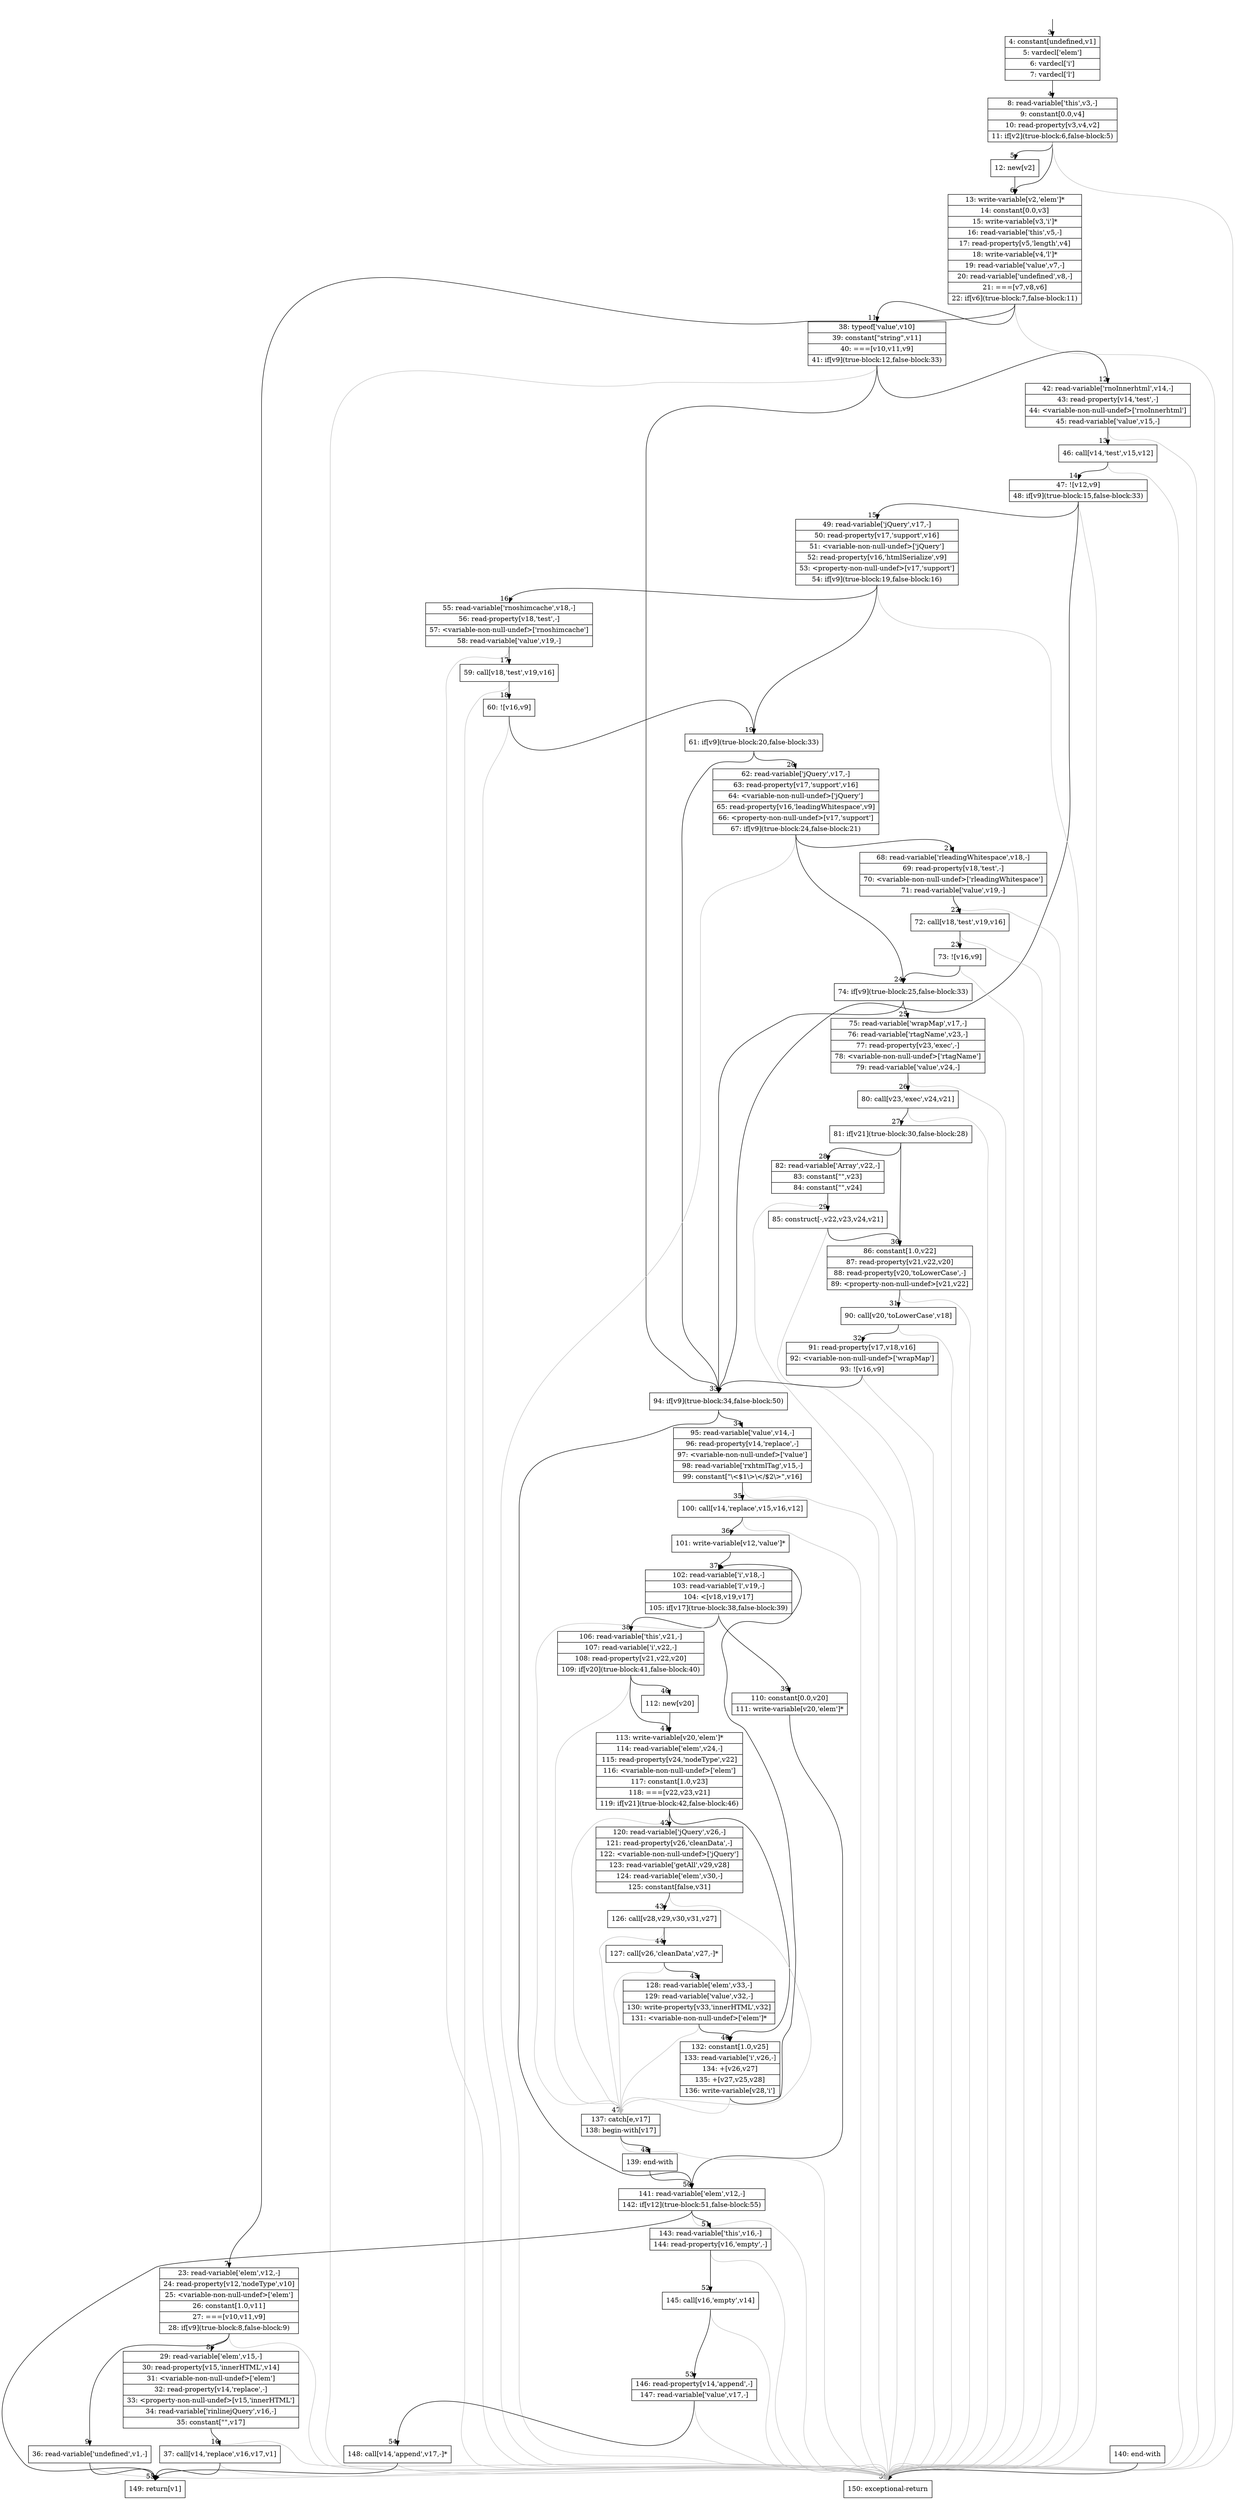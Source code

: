 digraph {
rankdir="TD"
BB_entry2[shape=none,label=""];
BB_entry2 -> BB3 [tailport=s, headport=n, headlabel="    3"]
BB3 [shape=record label="{4: constant[undefined,v1]|5: vardecl['elem']|6: vardecl['i']|7: vardecl['l']}" ] 
BB3 -> BB4 [tailport=s, headport=n, headlabel="      4"]
BB4 [shape=record label="{8: read-variable['this',v3,-]|9: constant[0.0,v4]|10: read-property[v3,v4,v2]|11: if[v2](true-block:6,false-block:5)}" ] 
BB4 -> BB6 [tailport=s, headport=n, headlabel="      6"]
BB4 -> BB5 [tailport=s, headport=n, headlabel="      5"]
BB4 -> BB56 [tailport=s, headport=n, color=gray, headlabel="      56"]
BB5 [shape=record label="{12: new[v2]}" ] 
BB5 -> BB6 [tailport=s, headport=n]
BB6 [shape=record label="{13: write-variable[v2,'elem']*|14: constant[0.0,v3]|15: write-variable[v3,'i']*|16: read-variable['this',v5,-]|17: read-property[v5,'length',v4]|18: write-variable[v4,'l']*|19: read-variable['value',v7,-]|20: read-variable['undefined',v8,-]|21: ===[v7,v8,v6]|22: if[v6](true-block:7,false-block:11)}" ] 
BB6 -> BB7 [tailport=s, headport=n, headlabel="      7"]
BB6 -> BB11 [tailport=s, headport=n, headlabel="      11"]
BB6 -> BB56 [tailport=s, headport=n, color=gray]
BB7 [shape=record label="{23: read-variable['elem',v12,-]|24: read-property[v12,'nodeType',v10]|25: \<variable-non-null-undef\>['elem']|26: constant[1.0,v11]|27: ===[v10,v11,v9]|28: if[v9](true-block:8,false-block:9)}" ] 
BB7 -> BB8 [tailport=s, headport=n, headlabel="      8"]
BB7 -> BB9 [tailport=s, headport=n, headlabel="      9"]
BB7 -> BB56 [tailport=s, headport=n, color=gray]
BB8 [shape=record label="{29: read-variable['elem',v15,-]|30: read-property[v15,'innerHTML',v14]|31: \<variable-non-null-undef\>['elem']|32: read-property[v14,'replace',-]|33: \<property-non-null-undef\>[v15,'innerHTML']|34: read-variable['rinlinejQuery',v16,-]|35: constant[\"\",v17]}" ] 
BB8 -> BB10 [tailport=s, headport=n, headlabel="      10"]
BB8 -> BB56 [tailport=s, headport=n, color=gray]
BB9 [shape=record label="{36: read-variable['undefined',v1,-]}" ] 
BB9 -> BB55 [tailport=s, headport=n, headlabel="      55"]
BB9 -> BB56 [tailport=s, headport=n, color=gray]
BB10 [shape=record label="{37: call[v14,'replace',v16,v17,v1]}" ] 
BB10 -> BB55 [tailport=s, headport=n]
BB10 -> BB56 [tailport=s, headport=n, color=gray]
BB11 [shape=record label="{38: typeof['value',v10]|39: constant[\"string\",v11]|40: ===[v10,v11,v9]|41: if[v9](true-block:12,false-block:33)}" ] 
BB11 -> BB33 [tailport=s, headport=n, headlabel="      33"]
BB11 -> BB12 [tailport=s, headport=n, headlabel="      12"]
BB11 -> BB56 [tailport=s, headport=n, color=gray]
BB12 [shape=record label="{42: read-variable['rnoInnerhtml',v14,-]|43: read-property[v14,'test',-]|44: \<variable-non-null-undef\>['rnoInnerhtml']|45: read-variable['value',v15,-]}" ] 
BB12 -> BB13 [tailport=s, headport=n, headlabel="      13"]
BB12 -> BB56 [tailport=s, headport=n, color=gray]
BB13 [shape=record label="{46: call[v14,'test',v15,v12]}" ] 
BB13 -> BB14 [tailport=s, headport=n, headlabel="      14"]
BB13 -> BB56 [tailport=s, headport=n, color=gray]
BB14 [shape=record label="{47: ![v12,v9]|48: if[v9](true-block:15,false-block:33)}" ] 
BB14 -> BB33 [tailport=s, headport=n]
BB14 -> BB15 [tailport=s, headport=n, headlabel="      15"]
BB14 -> BB56 [tailport=s, headport=n, color=gray]
BB15 [shape=record label="{49: read-variable['jQuery',v17,-]|50: read-property[v17,'support',v16]|51: \<variable-non-null-undef\>['jQuery']|52: read-property[v16,'htmlSerialize',v9]|53: \<property-non-null-undef\>[v17,'support']|54: if[v9](true-block:19,false-block:16)}" ] 
BB15 -> BB19 [tailport=s, headport=n, headlabel="      19"]
BB15 -> BB16 [tailport=s, headport=n, headlabel="      16"]
BB15 -> BB56 [tailport=s, headport=n, color=gray]
BB16 [shape=record label="{55: read-variable['rnoshimcache',v18,-]|56: read-property[v18,'test',-]|57: \<variable-non-null-undef\>['rnoshimcache']|58: read-variable['value',v19,-]}" ] 
BB16 -> BB17 [tailport=s, headport=n, headlabel="      17"]
BB16 -> BB56 [tailport=s, headport=n, color=gray]
BB17 [shape=record label="{59: call[v18,'test',v19,v16]}" ] 
BB17 -> BB18 [tailport=s, headport=n, headlabel="      18"]
BB17 -> BB56 [tailport=s, headport=n, color=gray]
BB18 [shape=record label="{60: ![v16,v9]}" ] 
BB18 -> BB19 [tailport=s, headport=n]
BB18 -> BB56 [tailport=s, headport=n, color=gray]
BB19 [shape=record label="{61: if[v9](true-block:20,false-block:33)}" ] 
BB19 -> BB33 [tailport=s, headport=n]
BB19 -> BB20 [tailport=s, headport=n, headlabel="      20"]
BB20 [shape=record label="{62: read-variable['jQuery',v17,-]|63: read-property[v17,'support',v16]|64: \<variable-non-null-undef\>['jQuery']|65: read-property[v16,'leadingWhitespace',v9]|66: \<property-non-null-undef\>[v17,'support']|67: if[v9](true-block:24,false-block:21)}" ] 
BB20 -> BB24 [tailport=s, headport=n, headlabel="      24"]
BB20 -> BB21 [tailport=s, headport=n, headlabel="      21"]
BB20 -> BB56 [tailport=s, headport=n, color=gray]
BB21 [shape=record label="{68: read-variable['rleadingWhitespace',v18,-]|69: read-property[v18,'test',-]|70: \<variable-non-null-undef\>['rleadingWhitespace']|71: read-variable['value',v19,-]}" ] 
BB21 -> BB22 [tailport=s, headport=n, headlabel="      22"]
BB21 -> BB56 [tailport=s, headport=n, color=gray]
BB22 [shape=record label="{72: call[v18,'test',v19,v16]}" ] 
BB22 -> BB23 [tailport=s, headport=n, headlabel="      23"]
BB22 -> BB56 [tailport=s, headport=n, color=gray]
BB23 [shape=record label="{73: ![v16,v9]}" ] 
BB23 -> BB24 [tailport=s, headport=n]
BB23 -> BB56 [tailport=s, headport=n, color=gray]
BB24 [shape=record label="{74: if[v9](true-block:25,false-block:33)}" ] 
BB24 -> BB33 [tailport=s, headport=n]
BB24 -> BB25 [tailport=s, headport=n, headlabel="      25"]
BB25 [shape=record label="{75: read-variable['wrapMap',v17,-]|76: read-variable['rtagName',v23,-]|77: read-property[v23,'exec',-]|78: \<variable-non-null-undef\>['rtagName']|79: read-variable['value',v24,-]}" ] 
BB25 -> BB26 [tailport=s, headport=n, headlabel="      26"]
BB25 -> BB56 [tailport=s, headport=n, color=gray]
BB26 [shape=record label="{80: call[v23,'exec',v24,v21]}" ] 
BB26 -> BB27 [tailport=s, headport=n, headlabel="      27"]
BB26 -> BB56 [tailport=s, headport=n, color=gray]
BB27 [shape=record label="{81: if[v21](true-block:30,false-block:28)}" ] 
BB27 -> BB30 [tailport=s, headport=n, headlabel="      30"]
BB27 -> BB28 [tailport=s, headport=n, headlabel="      28"]
BB28 [shape=record label="{82: read-variable['Array',v22,-]|83: constant[\"\",v23]|84: constant[\"\",v24]}" ] 
BB28 -> BB29 [tailport=s, headport=n, headlabel="      29"]
BB28 -> BB56 [tailport=s, headport=n, color=gray]
BB29 [shape=record label="{85: construct[-,v22,v23,v24,v21]}" ] 
BB29 -> BB30 [tailport=s, headport=n]
BB29 -> BB56 [tailport=s, headport=n, color=gray]
BB30 [shape=record label="{86: constant[1.0,v22]|87: read-property[v21,v22,v20]|88: read-property[v20,'toLowerCase',-]|89: \<property-non-null-undef\>[v21,v22]}" ] 
BB30 -> BB31 [tailport=s, headport=n, headlabel="      31"]
BB30 -> BB56 [tailport=s, headport=n, color=gray]
BB31 [shape=record label="{90: call[v20,'toLowerCase',v18]}" ] 
BB31 -> BB32 [tailport=s, headport=n, headlabel="      32"]
BB31 -> BB56 [tailport=s, headport=n, color=gray]
BB32 [shape=record label="{91: read-property[v17,v18,v16]|92: \<variable-non-null-undef\>['wrapMap']|93: ![v16,v9]}" ] 
BB32 -> BB33 [tailport=s, headport=n]
BB32 -> BB56 [tailport=s, headport=n, color=gray]
BB33 [shape=record label="{94: if[v9](true-block:34,false-block:50)}" ] 
BB33 -> BB34 [tailport=s, headport=n, headlabel="      34"]
BB33 -> BB50 [tailport=s, headport=n, headlabel="      50"]
BB34 [shape=record label="{95: read-variable['value',v14,-]|96: read-property[v14,'replace',-]|97: \<variable-non-null-undef\>['value']|98: read-variable['rxhtmlTag',v15,-]|99: constant[\"\\\<$1\\\>\\\</$2\\\>\",v16]}" ] 
BB34 -> BB35 [tailport=s, headport=n, headlabel="      35"]
BB34 -> BB56 [tailport=s, headport=n, color=gray]
BB35 [shape=record label="{100: call[v14,'replace',v15,v16,v12]}" ] 
BB35 -> BB36 [tailport=s, headport=n, headlabel="      36"]
BB35 -> BB56 [tailport=s, headport=n, color=gray]
BB36 [shape=record label="{101: write-variable[v12,'value']*}" ] 
BB36 -> BB37 [tailport=s, headport=n, headlabel="      37"]
BB37 [shape=record label="{102: read-variable['i',v18,-]|103: read-variable['l',v19,-]|104: \<[v18,v19,v17]|105: if[v17](true-block:38,false-block:39)}" ] 
BB37 -> BB38 [tailport=s, headport=n, headlabel="      38"]
BB37 -> BB39 [tailport=s, headport=n, headlabel="      39"]
BB37 -> BB47 [tailport=s, headport=n, color=gray, headlabel="      47"]
BB38 [shape=record label="{106: read-variable['this',v21,-]|107: read-variable['i',v22,-]|108: read-property[v21,v22,v20]|109: if[v20](true-block:41,false-block:40)}" ] 
BB38 -> BB41 [tailport=s, headport=n, headlabel="      41"]
BB38 -> BB40 [tailport=s, headport=n, headlabel="      40"]
BB38 -> BB47 [tailport=s, headport=n, color=gray]
BB39 [shape=record label="{110: constant[0.0,v20]|111: write-variable[v20,'elem']*}" ] 
BB39 -> BB50 [tailport=s, headport=n]
BB40 [shape=record label="{112: new[v20]}" ] 
BB40 -> BB41 [tailport=s, headport=n]
BB41 [shape=record label="{113: write-variable[v20,'elem']*|114: read-variable['elem',v24,-]|115: read-property[v24,'nodeType',v22]|116: \<variable-non-null-undef\>['elem']|117: constant[1.0,v23]|118: ===[v22,v23,v21]|119: if[v21](true-block:42,false-block:46)}" ] 
BB41 -> BB42 [tailport=s, headport=n, headlabel="      42"]
BB41 -> BB46 [tailport=s, headport=n, headlabel="      46"]
BB41 -> BB47 [tailport=s, headport=n, color=gray]
BB42 [shape=record label="{120: read-variable['jQuery',v26,-]|121: read-property[v26,'cleanData',-]|122: \<variable-non-null-undef\>['jQuery']|123: read-variable['getAll',v29,v28]|124: read-variable['elem',v30,-]|125: constant[false,v31]}" ] 
BB42 -> BB43 [tailport=s, headport=n, headlabel="      43"]
BB42 -> BB47 [tailport=s, headport=n, color=gray]
BB43 [shape=record label="{126: call[v28,v29,v30,v31,v27]}" ] 
BB43 -> BB44 [tailport=s, headport=n, headlabel="      44"]
BB43 -> BB47 [tailport=s, headport=n, color=gray]
BB44 [shape=record label="{127: call[v26,'cleanData',v27,-]*}" ] 
BB44 -> BB45 [tailport=s, headport=n, headlabel="      45"]
BB44 -> BB47 [tailport=s, headport=n, color=gray]
BB45 [shape=record label="{128: read-variable['elem',v33,-]|129: read-variable['value',v32,-]|130: write-property[v33,'innerHTML',v32]|131: \<variable-non-null-undef\>['elem']*}" ] 
BB45 -> BB46 [tailport=s, headport=n]
BB45 -> BB47 [tailport=s, headport=n, color=gray]
BB46 [shape=record label="{132: constant[1.0,v25]|133: read-variable['i',v26,-]|134: +[v26,v27]|135: +[v27,v25,v28]|136: write-variable[v28,'i']}" ] 
BB46 -> BB37 [tailport=s, headport=n]
BB46 -> BB47 [tailport=s, headport=n, color=gray]
BB47 [shape=record label="{137: catch[e,v17]|138: begin-with[v17]}" ] 
BB47 -> BB48 [tailport=s, headport=n, headlabel="      48"]
BB47 -> BB56 [tailport=s, headport=n, color=gray]
BB48 [shape=record label="{139: end-with}" ] 
BB48 -> BB50 [tailport=s, headport=n]
BB49 [shape=record label="{140: end-with}" ] 
BB49 -> BB56 [tailport=s, headport=n]
BB50 [shape=record label="{141: read-variable['elem',v12,-]|142: if[v12](true-block:51,false-block:55)}" ] 
BB50 -> BB51 [tailport=s, headport=n, headlabel="      51"]
BB50 -> BB55 [tailport=s, headport=n]
BB50 -> BB56 [tailport=s, headport=n, color=gray]
BB51 [shape=record label="{143: read-variable['this',v16,-]|144: read-property[v16,'empty',-]}" ] 
BB51 -> BB52 [tailport=s, headport=n, headlabel="      52"]
BB51 -> BB56 [tailport=s, headport=n, color=gray]
BB52 [shape=record label="{145: call[v16,'empty',v14]}" ] 
BB52 -> BB53 [tailport=s, headport=n, headlabel="      53"]
BB52 -> BB56 [tailport=s, headport=n, color=gray]
BB53 [shape=record label="{146: read-property[v14,'append',-]|147: read-variable['value',v17,-]}" ] 
BB53 -> BB54 [tailport=s, headport=n, headlabel="      54"]
BB53 -> BB56 [tailport=s, headport=n, color=gray]
BB54 [shape=record label="{148: call[v14,'append',v17,-]*}" ] 
BB54 -> BB55 [tailport=s, headport=n]
BB54 -> BB56 [tailport=s, headport=n, color=gray]
BB55 [shape=record label="{149: return[v1]}" ] 
BB56 [shape=record label="{150: exceptional-return}" ] 
}
